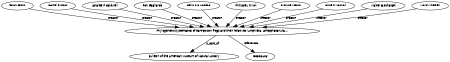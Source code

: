 digraph G {
size="3,3";
node [fontsize=7, fontname="Helvetica"];
edge [fontsize=7, fontname="Helvetica"];
node0 [label="Phylogenetic systematics of dart-poison frogs and their relatives (Amphibia, Athesphatanura,...", width=0.27433100247,height=0.27433100247];
node1 [label="Taran Grant", width=0.27433100247,height=0.27433100247];
node2 [label="Darrel R Frost", width=0.27433100247,height=0.27433100247];
node3 [label="Janalee P Caldwell", width=0.27433100247,height=0.27433100247];
node4 [label="Ron Gagliardo", width=0.27433100247,height=0.27433100247];
node5 [label="Celio F B Haddad", width=0.27433100247,height=0.27433100247];
node6 [label="Philippe J R Kok", width=0.27433100247,height=0.27433100247];
node7 [label="D Bruce Means", width=0.27433100247,height=0.27433100247];
node8 [label="Brice P Noonan", width=0.27433100247,height=0.27433100247];
node9 [label="Walter E Schargel", width=0.27433100247,height=0.27433100247];
node10 [label="Ward Wheeler", width=0.27433100247,height=0.27433100247];
node11 [label="Bulletin of the American Museum of Natural History", width=0.27433100247,height=0.27433100247];
node12 [label="DQ503406", width=0.27433100247,height=0.27433100247];
node1 -> node0 [label="creator"];
node2 -> node0 [label="creator"];
node3 -> node0 [label="creator"];
node4 -> node0 [label="creator"];
node5 -> node0 [label="creator"];
node6 -> node0 [label="creator"];
node7 -> node0 [label="creator"];
node8 -> node0 [label="creator"];
node9 -> node0 [label="creator"];
node10 -> node0 [label="creator"];
node0 -> node11 [label="is_part_of"];
node0 -> node12 [label="references"];
}

